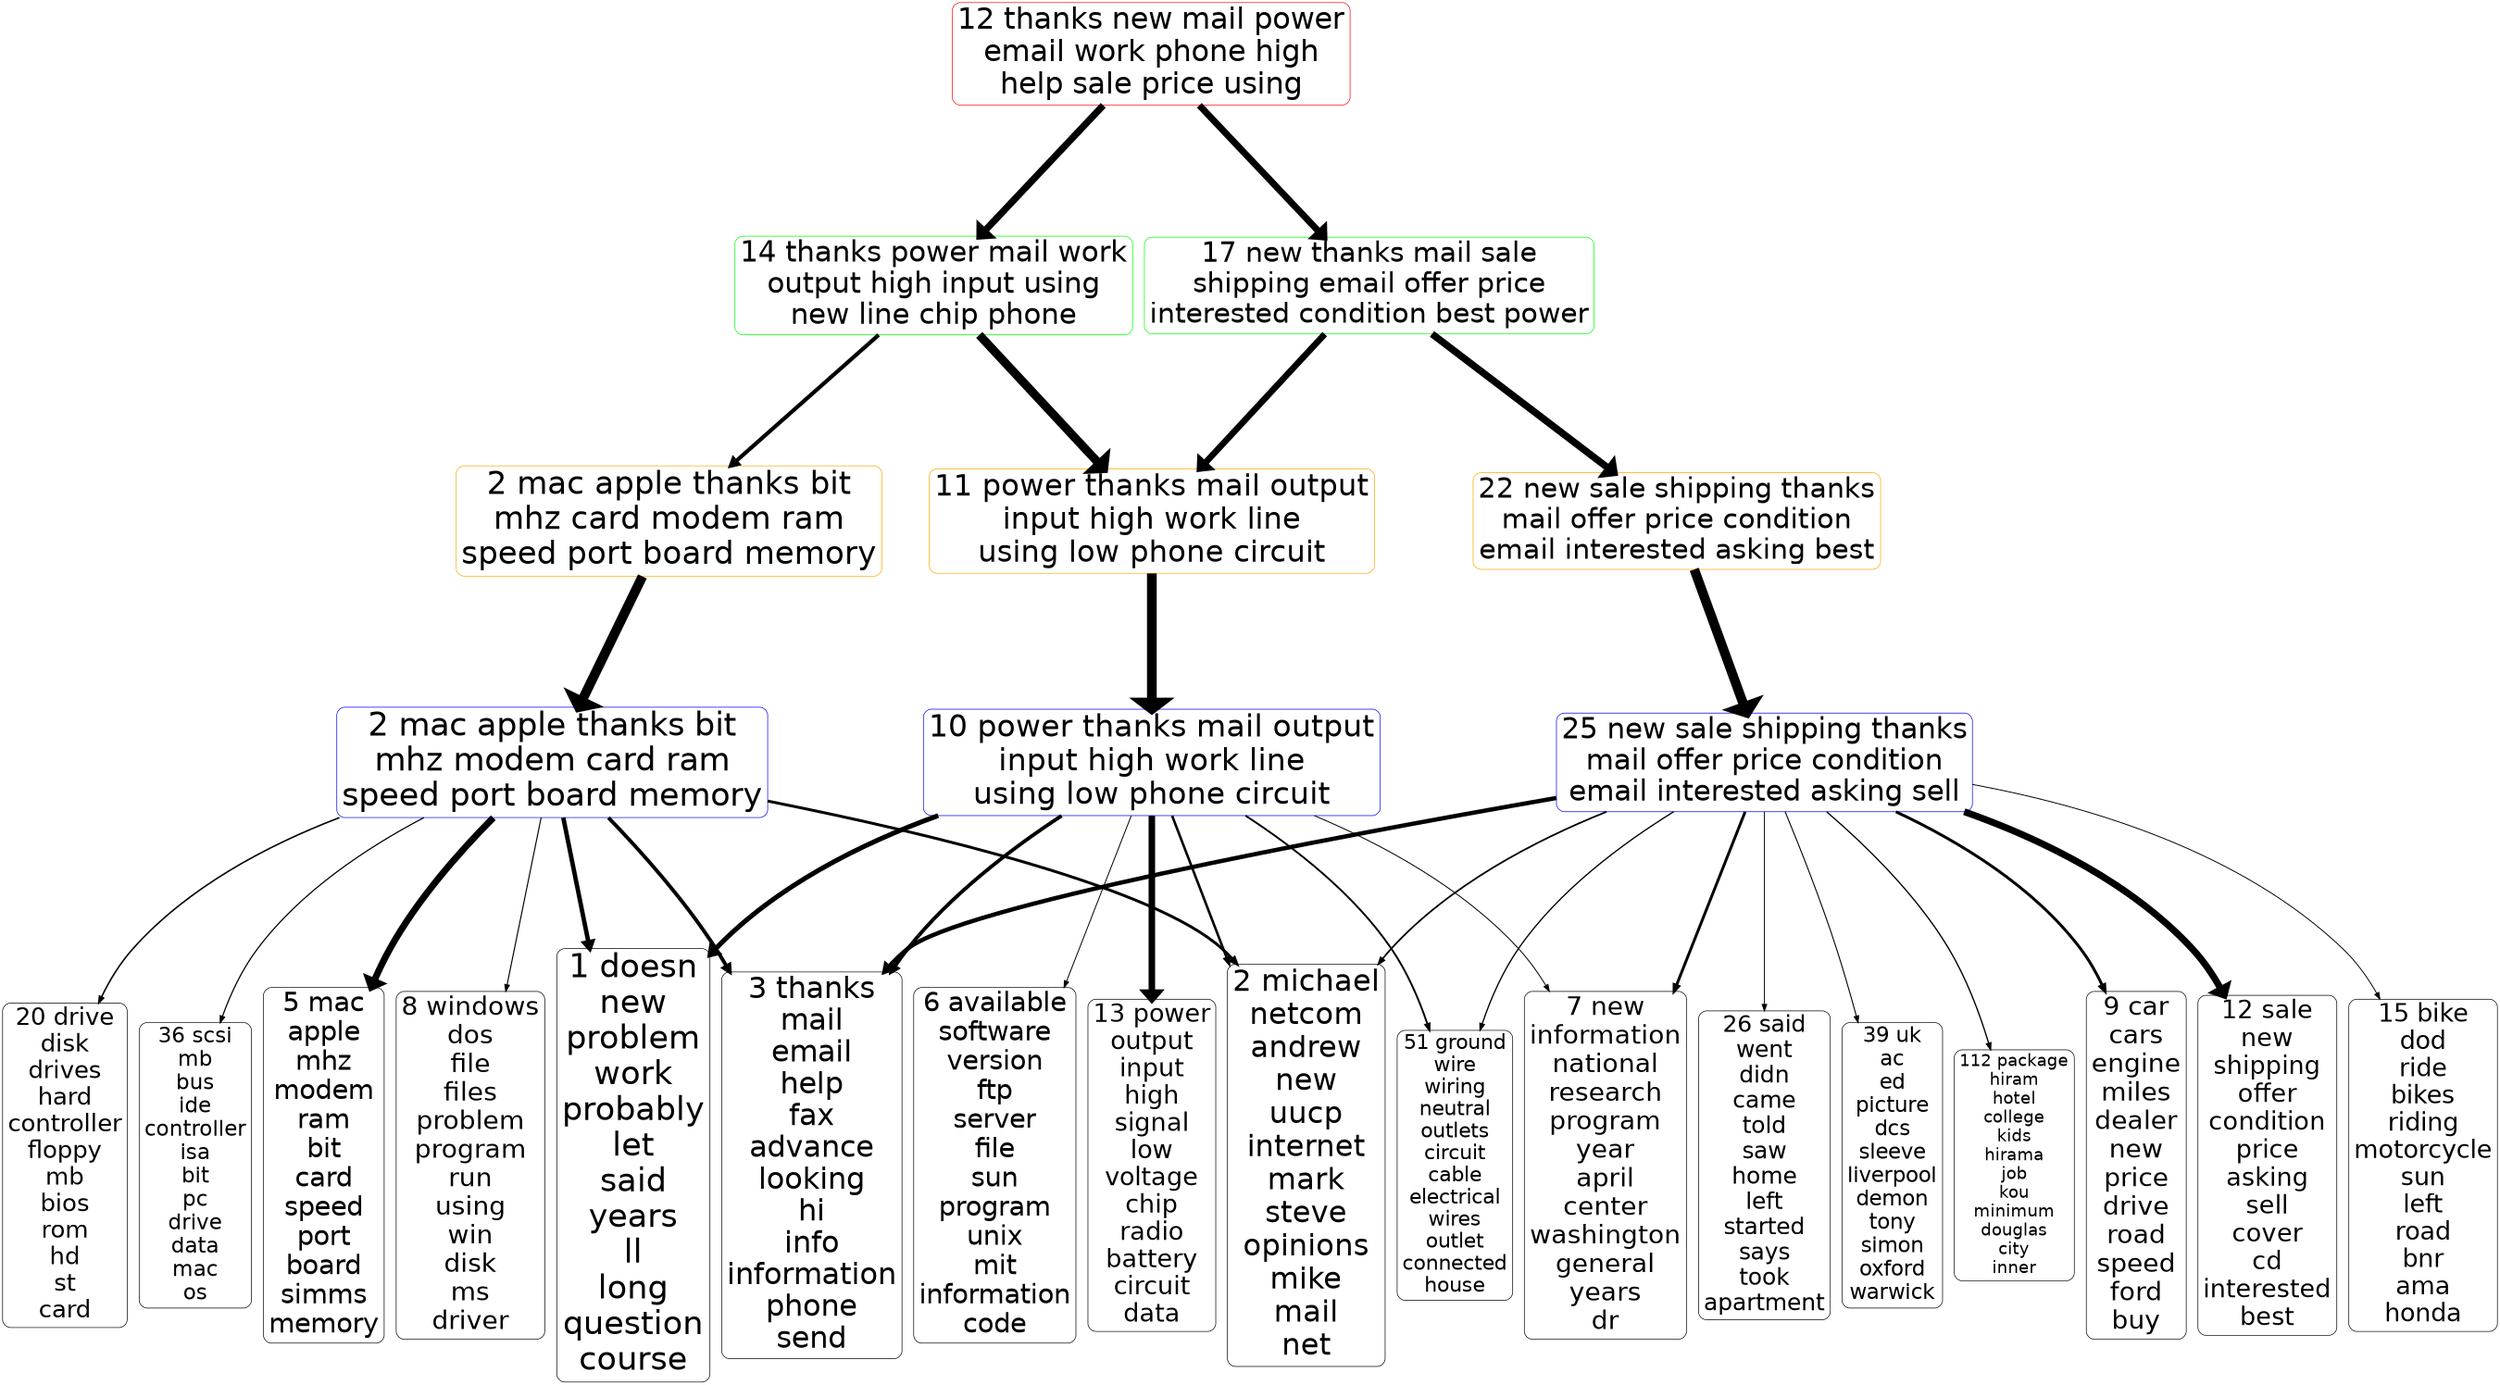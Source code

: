 digraph G {
size="18,18!";ranksep=4; ratio = auto; layers="1:2:3:4:5";
graph [fontname = "helvetica"];node [fontname = "helvetica"];edge [fontname = "helvetica"];ranksep=2.8;
"5_12" [ rank =5,fontsize =45.2106, shape=box, style="rounded", color=red, label="12 thanks new mail power
email work phone high
help sale price using"]
"5_12" -> "4_14" [penwidth=10.5937,dir=forward]
"4_14" [rank =6,fontsize =43.8842, shape=box, style="rounded", color=green,label="14 thanks power mail work
output high input using
new line chip phone"]
"5_12" -> "4_17" [penwidth=10.2839,dir=forward]
"4_17" [rank =6,fontsize =42.3335, shape=box, style="rounded", color=green,label="17 new thanks mail sale
shipping email offer price
interested condition best power"]
"4_14" [ rank =4,fontsize =43.8842, shape=box, style="rounded", color=green, label="14 thanks power mail work
output high input using
new line chip phone"]
"4_14" -> "3_2" [penwidth=6.141,dir=forward]
"3_2" [rank =5,fontsize =48.8415, shape=box, style="rounded", color=orange,label="2 mac apple thanks bit
mhz card modem ram
speed port board memory"]
"4_14" -> "3_11" [penwidth=13.3149,dir=forward]
"3_11" [rank =5,fontsize =46.34, shape=box, style="rounded", color=orange,label="11 power thanks mail output
input high work line
using low phone circuit"]
"3_2" [ rank =3,fontsize =48.8415, shape=box, style="rounded", color=orange, label="2 mac apple thanks bit
mhz card modem ram
speed port board memory"]
"3_2" -> "2_2" [penwidth=14.8413,dir=forward]
"2_2" [rank =4,fontsize =49.5009, shape=box, style="rounded", color=blue,label="2 mac apple thanks bit
mhz modem card ram
speed port board memory"]
"2_2" [ rank =2,fontsize =49.5009, shape=box, style="rounded", color=blue, label="2 mac apple thanks bit
mhz modem card ram
speed port board memory"]
"2_2" -> "1_1" [penwidth=6.8006,dir=forward]
"1_1" [rank =3,fontsize =50, shape=box, style="rounded", color=black,label="1 doesn
new
problem
work
probably
let
said
years
ll
long
question
course"]
"2_2" -> "1_2" [penwidth=4.3938,dir=forward]
"1_2" [rank =3,fontsize =46.1741, shape=box, style="rounded", color=black,label="2 michael
netcom
andrew
new
uucp
internet
mark
steve
opinions
mike
mail
net"]
"2_2" -> "1_3" [penwidth=5.7293,dir=forward]
"1_3" [rank =3,fontsize =44.9965, shape=box, style="rounded", color=black,label="3 thanks
mail
email
help
fax
advance
looking
hi
info
information
phone
send"]
"2_2" -> "1_5" [penwidth=10.3091,dir=forward]
"1_5" [rank =3,fontsize =40.7526, shape=box, style="rounded", color=black,label="5 mac
apple
mhz
modem
ram
bit
card
speed
port
board
simms
memory"]
"2_2" -> "1_8" [penwidth=1.6655,dir=forward]
"1_8" [rank =3,fontsize =40.1499, shape=box, style="rounded", color=black,label="8 windows
dos
file
files
problem
program
run
using
win
disk
ms
driver"]
"2_2" -> "1_20" [penwidth=2.3394,dir=forward]
"1_20" [rank =3,fontsize =36.8942, shape=box, style="rounded", color=black,label="20 drive
disk
drives
hard
controller
floppy
mb
bios
rom
hd
st
card"]
"2_2" -> "1_36" [penwidth=1.8243,dir=forward]
"1_36" [rank =3,fontsize =33.1636, shape=box, style="rounded", color=black,label="36 scsi
mb
bus
ide
controller
isa
bit
pc
drive
data
mac
os"]
"3_11" [ rank =3,fontsize =46.34, shape=box, style="rounded", color=orange, label="11 power thanks mail output
input high work line
using low phone circuit"]
"3_11" -> "2_10" [penwidth=14.9676,dir=forward]
"2_10" [rank =4,fontsize =47.5289, shape=box, style="rounded", color=blue,label="10 power thanks mail output
input high work line
using low phone circuit"]
"2_10" [ rank =2,fontsize =47.5289, shape=box, style="rounded", color=blue, label="10 power thanks mail output
input high work line
using low phone circuit"]
"2_10" -> "1_1" [penwidth=7.4733,dir=forward]
"1_1" [rank =3,fontsize =50, shape=box, style="rounded", color=black,label="1 doesn
new
problem
work
probably
let
said
years
ll
long
question
course"]
"2_10" -> "1_2" [penwidth=3.8111,dir=forward]
"1_2" [rank =3,fontsize =46.1741, shape=box, style="rounded", color=black,label="2 michael
netcom
andrew
new
uucp
internet
mark
steve
opinions
mike
mail
net"]
"2_10" -> "1_3" [penwidth=5.6776,dir=forward]
"1_3" [rank =3,fontsize =44.9965, shape=box, style="rounded", color=black,label="3 thanks
mail
email
help
fax
advance
looking
hi
info
information
phone
send"]
"2_10" -> "1_6" [penwidth=1.416,dir=forward]
"1_6" [rank =3,fontsize =40.6629, shape=box, style="rounded", color=black,label="6 available
software
version
ftp
server
file
sun
program
unix
mit
information
code"]
"2_10" -> "1_7" [penwidth=1.4515,dir=forward]
"1_7" [rank =3,fontsize =40.4508, shape=box, style="rounded", color=black,label="7 new
information
national
research
program
year
april
center
washington
general
years
dr"]
"2_10" -> "1_13" [penwidth=10.0266,dir=forward]
"1_13" [rank =3,fontsize =38.6139, shape=box, style="rounded", color=black,label="13 power
output
input
high
signal
low
voltage
chip
radio
battery
circuit
data"]
"2_10" -> "1_51" [penwidth=2.8542,dir=forward]
"1_51" [rank =3,fontsize =30.9828, shape=box, style="rounded", color=black,label="51 ground
wire
wiring
neutral
outlets
circuit
cable
electrical
wires
outlet
connected
house"]
"4_17" [ rank =4,fontsize =42.3335, shape=box, style="rounded", color=green, label="17 new thanks mail sale
shipping email offer price
interested condition best power"]
"4_17" -> "3_11" [penwidth=9.7498,dir=forward]
"3_11" [rank =5,fontsize =46.34, shape=box, style="rounded", color=orange,label="11 power thanks mail output
input high work line
using low phone circuit"]
"4_17" -> "3_22" [penwidth=10.9459,dir=forward]
"3_22" [rank =5,fontsize =43.1058, shape=box, style="rounded", color=orange,label="22 new sale shipping thanks
mail offer price condition
email interested asking best"]
"3_11" [ rank =3,fontsize =46.34, shape=box, style="rounded", color=orange, label="11 power thanks mail output
input high work line
using low phone circuit"]
"2_10" [rank =4,fontsize =47.5289, shape=box, style="rounded", color=blue,label="10 power thanks mail output
input high work line
using low phone circuit"]
"2_10" [ rank =2,fontsize =47.5289, shape=box, style="rounded", color=blue, label="10 power thanks mail output
input high work line
using low phone circuit"]
"1_1" [rank =3,fontsize =50, shape=box, style="rounded", color=black,label="1 doesn
new
problem
work
probably
let
said
years
ll
long
question
course"]
"1_2" [rank =3,fontsize =46.1741, shape=box, style="rounded", color=black,label="2 michael
netcom
andrew
new
uucp
internet
mark
steve
opinions
mike
mail
net"]
"1_3" [rank =3,fontsize =44.9965, shape=box, style="rounded", color=black,label="3 thanks
mail
email
help
fax
advance
looking
hi
info
information
phone
send"]
"1_6" [rank =3,fontsize =40.6629, shape=box, style="rounded", color=black,label="6 available
software
version
ftp
server
file
sun
program
unix
mit
information
code"]
"1_7" [rank =3,fontsize =40.4508, shape=box, style="rounded", color=black,label="7 new
information
national
research
program
year
april
center
washington
general
years
dr"]
"1_13" [rank =3,fontsize =38.6139, shape=box, style="rounded", color=black,label="13 power
output
input
high
signal
low
voltage
chip
radio
battery
circuit
data"]
"1_51" [rank =3,fontsize =30.9828, shape=box, style="rounded", color=black,label="51 ground
wire
wiring
neutral
outlets
circuit
cable
electrical
wires
outlet
connected
house"]
"3_22" [ rank =3,fontsize =43.1058, shape=box, style="rounded", color=orange, label="22 new sale shipping thanks
mail offer price condition
email interested asking best"]
"3_22" -> "2_25" [penwidth=14.7368,dir=forward]
"2_25" [rank =4,fontsize =43.6507, shape=box, style="rounded", color=blue,label="25 new sale shipping thanks
mail offer price condition
email interested asking sell"]
"2_25" [ rank =2,fontsize =43.6507, shape=box, style="rounded", color=blue, label="25 new sale shipping thanks
mail offer price condition
email interested asking sell"]
"2_25" -> "1_2" [penwidth=2.6175,dir=forward]
"1_2" [rank =3,fontsize =46.1741, shape=box, style="rounded", color=black,label="2 michael
netcom
andrew
new
uucp
internet
mark
steve
opinions
mike
mail
net"]
"2_25" -> "1_3" [penwidth=6.6269,dir=forward]
"1_3" [rank =3,fontsize =44.9965, shape=box, style="rounded", color=black,label="3 thanks
mail
email
help
fax
advance
looking
hi
info
information
phone
send"]
"2_25" -> "1_7" [penwidth=4.3591,dir=forward]
"1_7" [rank =3,fontsize =40.4508, shape=box, style="rounded", color=black,label="7 new
information
national
research
program
year
april
center
washington
general
years
dr"]
"2_25" -> "1_9" [penwidth=4.4403,dir=forward]
"1_9" [rank =3,fontsize =40.0639, shape=box, style="rounded", color=black,label="9 car
cars
engine
miles
dealer
new
price
drive
road
speed
ford
buy"]
"2_25" -> "1_12" [penwidth=10.5016,dir=forward]
"1_12" [rank =3,fontsize =39.1159, shape=box, style="rounded", color=black,label="12 sale
new
shipping
offer
condition
price
asking
sell
cover
cd
interested
best"]
"2_25" -> "1_15" [penwidth=1.3965,dir=forward]
"1_15" [rank =3,fontsize =38.2102, shape=box, style="rounded", color=black,label="15 bike
dod
ride
bikes
riding
motorcycle
sun
left
road
bnr
ama
honda"]
"2_25" -> "1_26" [penwidth=1.3965,dir=forward]
"1_26" [rank =3,fontsize =35.2628, shape=box, style="rounded", color=black,label="26 said
went
didn
came
told
saw
home
left
started
says
took
apartment"]
"2_25" -> "1_39" [penwidth=1.5687,dir=forward]
"1_39" [rank =3,fontsize =32.2729, shape=box, style="rounded", color=black,label="39 uk
ac
ed
picture
dcs
sleeve
liverpool
demon
tony
simon
oxford
warwick"]
"2_25" -> "1_51" [penwidth=1.9724,dir=forward]
"1_51" [rank =3,fontsize =30.9828, shape=box, style="rounded", color=black,label="51 ground
wire
wiring
neutral
outlets
circuit
cable
electrical
wires
outlet
connected
house"]
"2_25" -> "1_112" [penwidth=1.9981,dir=forward]
"1_112" [rank =3,fontsize =26.2961, shape=box, style="rounded", color=black,label="112 package
hiram
hotel
college
kids
hirama
job
kou
minimum
douglas
city
inner"]
{rank=same; "1_1" "1_2" "1_3" "1_5" "1_8" "1_20" "1_36" "1_1" "1_2" "1_3" "1_6" "1_7" "1_13" "1_51" "1_1" "1_2" "1_3" "1_6" "1_7" "1_13" "1_51" "1_2" "1_3" "1_7" "1_9" "1_12" "1_15" "1_26" "1_39" "1_51" "1_112"}{rank=same; "2_2" "2_2" "2_10" "2_10" "2_10" "2_10" "2_25" "2_25"}{rank=same; "3_2" "3_11" "3_2" "3_11" "3_11" "3_22" "3_11" "3_22"}{rank=same; "4_14" "4_17" "4_14" "4_17"}{rank=same; "5_12"}}